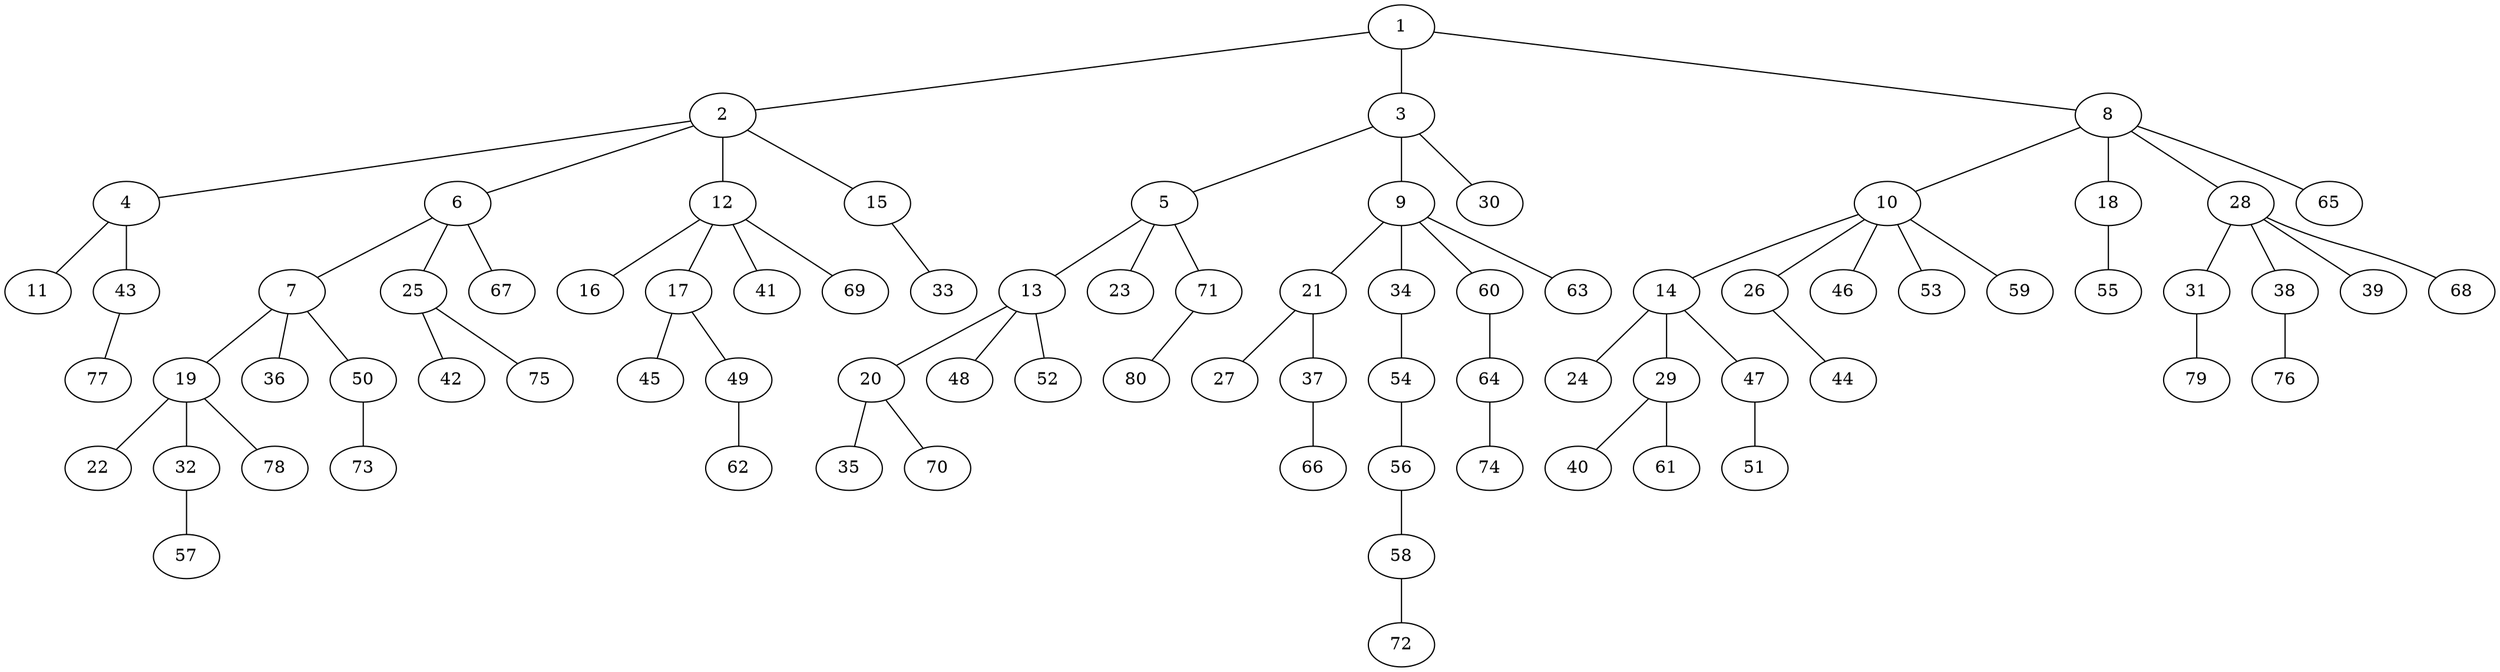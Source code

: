 graph graphname {1--2
1--3
1--8
2--4
2--6
2--12
2--15
3--5
3--9
3--30
4--11
4--43
5--13
5--23
5--71
6--7
6--25
6--67
7--19
7--36
7--50
8--10
8--18
8--28
8--65
9--21
9--34
9--60
9--63
10--14
10--26
10--46
10--53
10--59
12--16
12--17
12--41
12--69
13--20
13--48
13--52
14--24
14--29
14--47
15--33
17--45
17--49
18--55
19--22
19--32
19--78
20--35
20--70
21--27
21--37
25--42
25--75
26--44
28--31
28--38
28--39
28--68
29--40
29--61
31--79
32--57
34--54
37--66
38--76
43--77
47--51
49--62
50--73
54--56
56--58
58--72
60--64
64--74
71--80
}